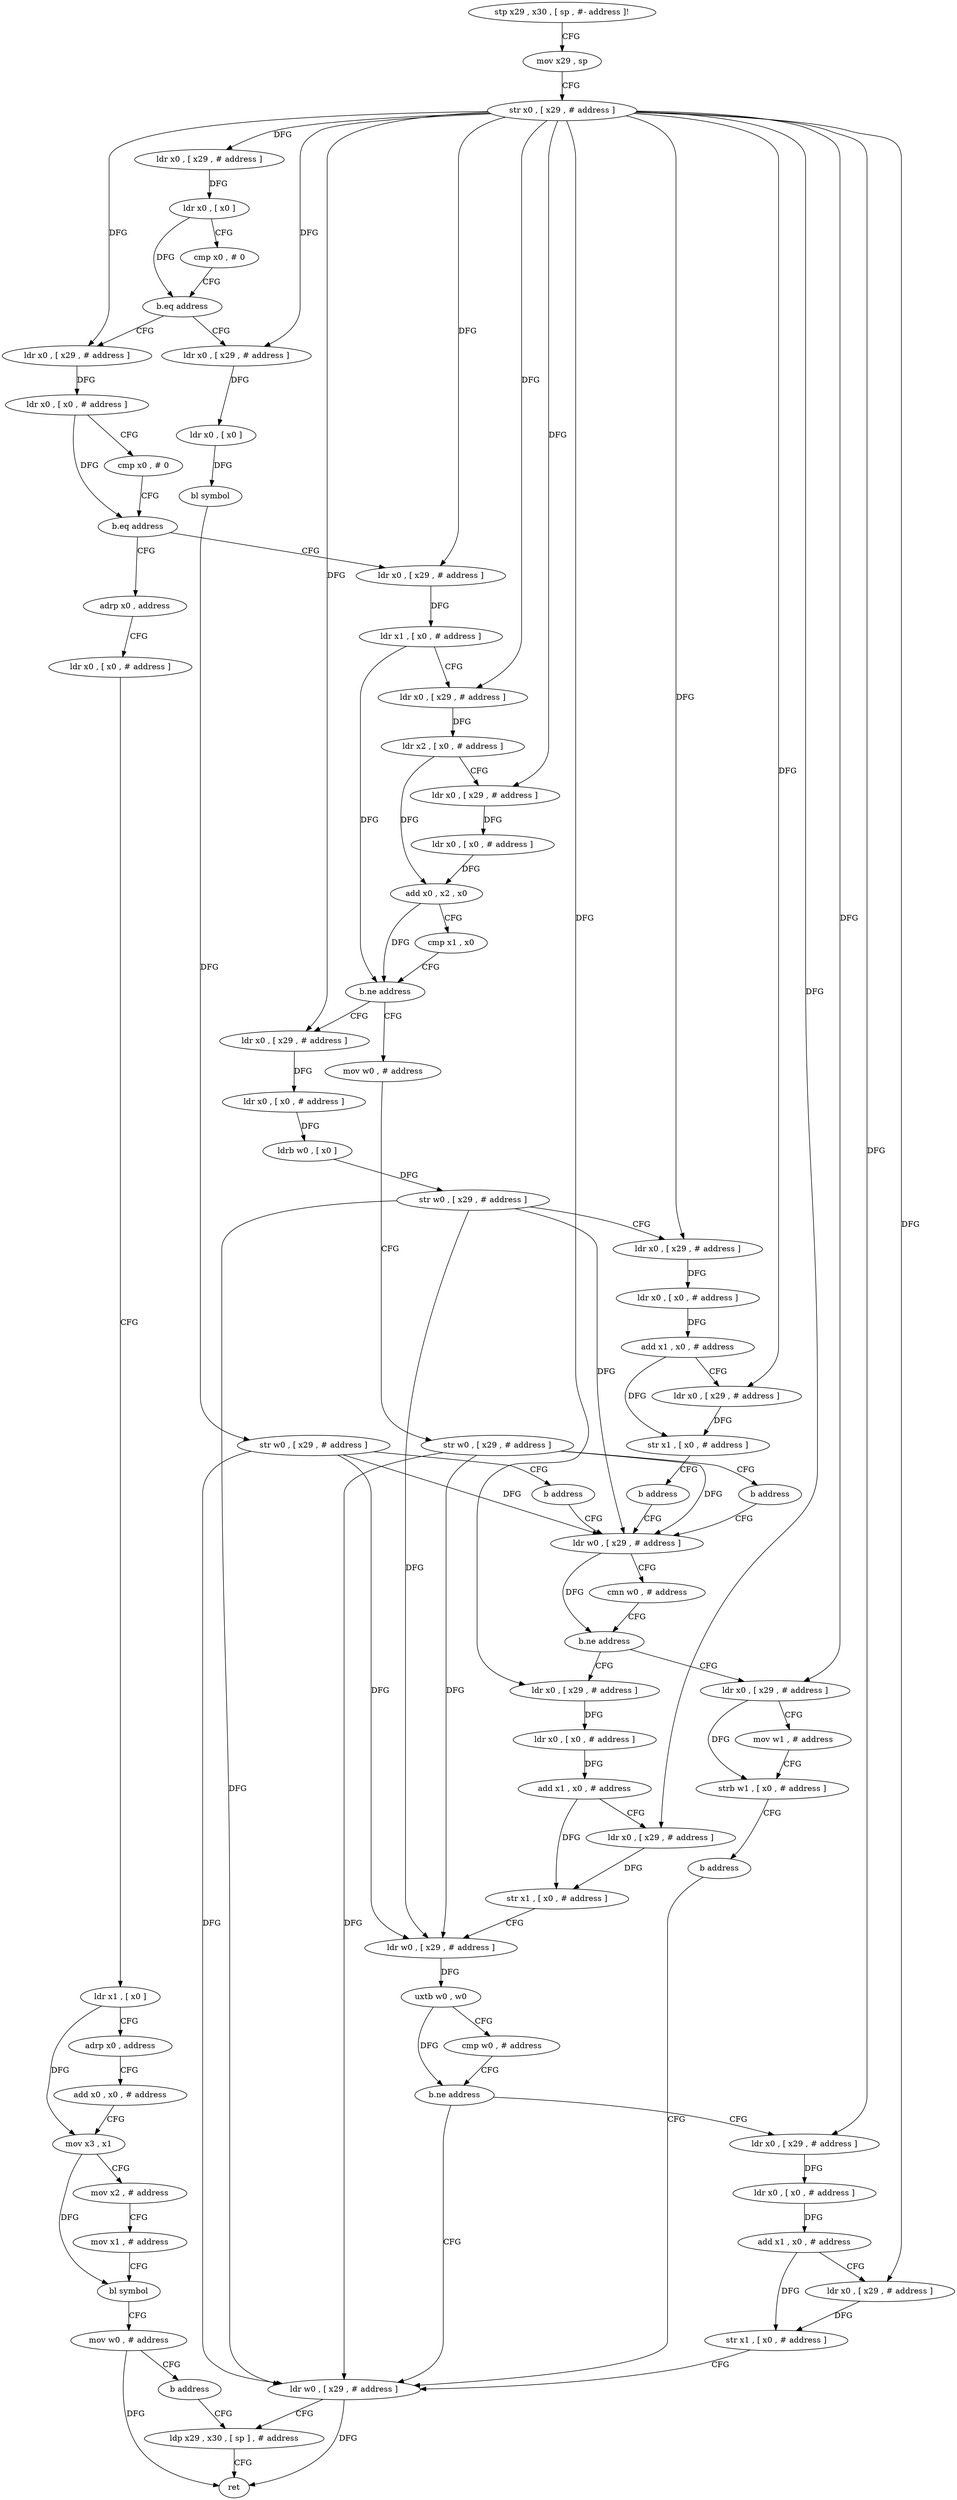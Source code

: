 digraph "func" {
"113920" [label = "stp x29 , x30 , [ sp , #- address ]!" ]
"113924" [label = "mov x29 , sp" ]
"113928" [label = "str x0 , [ x29 , # address ]" ]
"113932" [label = "ldr x0 , [ x29 , # address ]" ]
"113936" [label = "ldr x0 , [ x0 ]" ]
"113940" [label = "cmp x0 , # 0" ]
"113944" [label = "b.eq address" ]
"113968" [label = "ldr x0 , [ x29 , # address ]" ]
"113948" [label = "ldr x0 , [ x29 , # address ]" ]
"113972" [label = "ldr x0 , [ x0 , # address ]" ]
"113976" [label = "cmp x0 , # 0" ]
"113980" [label = "b.eq address" ]
"114072" [label = "adrp x0 , address" ]
"113984" [label = "ldr x0 , [ x29 , # address ]" ]
"113952" [label = "ldr x0 , [ x0 ]" ]
"113956" [label = "bl symbol" ]
"113960" [label = "str w0 , [ x29 , # address ]" ]
"113964" [label = "b address" ]
"114116" [label = "ldr w0 , [ x29 , # address ]" ]
"114076" [label = "ldr x0 , [ x0 , # address ]" ]
"114080" [label = "ldr x1 , [ x0 ]" ]
"114084" [label = "adrp x0 , address" ]
"114088" [label = "add x0 , x0 , # address" ]
"114092" [label = "mov x3 , x1" ]
"114096" [label = "mov x2 , # address" ]
"114100" [label = "mov x1 , # address" ]
"114104" [label = "bl symbol" ]
"114108" [label = "mov w0 , # address" ]
"114112" [label = "b address" ]
"114204" [label = "ldp x29 , x30 , [ sp ] , # address" ]
"113988" [label = "ldr x1 , [ x0 , # address ]" ]
"113992" [label = "ldr x0 , [ x29 , # address ]" ]
"113996" [label = "ldr x2 , [ x0 , # address ]" ]
"114000" [label = "ldr x0 , [ x29 , # address ]" ]
"114004" [label = "ldr x0 , [ x0 , # address ]" ]
"114008" [label = "add x0 , x2 , x0" ]
"114012" [label = "cmp x1 , x0" ]
"114016" [label = "b.ne address" ]
"114032" [label = "ldr x0 , [ x29 , # address ]" ]
"114020" [label = "mov w0 , # address" ]
"114120" [label = "cmn w0 , # address" ]
"114124" [label = "b.ne address" ]
"114144" [label = "ldr x0 , [ x29 , # address ]" ]
"114128" [label = "ldr x0 , [ x29 , # address ]" ]
"114208" [label = "ret" ]
"114036" [label = "ldr x0 , [ x0 , # address ]" ]
"114040" [label = "ldrb w0 , [ x0 ]" ]
"114044" [label = "str w0 , [ x29 , # address ]" ]
"114048" [label = "ldr x0 , [ x29 , # address ]" ]
"114052" [label = "ldr x0 , [ x0 , # address ]" ]
"114056" [label = "add x1 , x0 , # address" ]
"114060" [label = "ldr x0 , [ x29 , # address ]" ]
"114064" [label = "str x1 , [ x0 , # address ]" ]
"114068" [label = "b address" ]
"114024" [label = "str w0 , [ x29 , # address ]" ]
"114028" [label = "b address" ]
"114148" [label = "ldr x0 , [ x0 , # address ]" ]
"114152" [label = "add x1 , x0 , # address" ]
"114156" [label = "ldr x0 , [ x29 , # address ]" ]
"114160" [label = "str x1 , [ x0 , # address ]" ]
"114164" [label = "ldr w0 , [ x29 , # address ]" ]
"114168" [label = "uxtb w0 , w0" ]
"114172" [label = "cmp w0 , # address" ]
"114176" [label = "b.ne address" ]
"114200" [label = "ldr w0 , [ x29 , # address ]" ]
"114180" [label = "ldr x0 , [ x29 , # address ]" ]
"114132" [label = "mov w1 , # address" ]
"114136" [label = "strb w1 , [ x0 , # address ]" ]
"114140" [label = "b address" ]
"114184" [label = "ldr x0 , [ x0 , # address ]" ]
"114188" [label = "add x1 , x0 , # address" ]
"114192" [label = "ldr x0 , [ x29 , # address ]" ]
"114196" [label = "str x1 , [ x0 , # address ]" ]
"113920" -> "113924" [ label = "CFG" ]
"113924" -> "113928" [ label = "CFG" ]
"113928" -> "113932" [ label = "DFG" ]
"113928" -> "113968" [ label = "DFG" ]
"113928" -> "113948" [ label = "DFG" ]
"113928" -> "113984" [ label = "DFG" ]
"113928" -> "113992" [ label = "DFG" ]
"113928" -> "114000" [ label = "DFG" ]
"113928" -> "114032" [ label = "DFG" ]
"113928" -> "114048" [ label = "DFG" ]
"113928" -> "114060" [ label = "DFG" ]
"113928" -> "114144" [ label = "DFG" ]
"113928" -> "114156" [ label = "DFG" ]
"113928" -> "114128" [ label = "DFG" ]
"113928" -> "114180" [ label = "DFG" ]
"113928" -> "114192" [ label = "DFG" ]
"113932" -> "113936" [ label = "DFG" ]
"113936" -> "113940" [ label = "CFG" ]
"113936" -> "113944" [ label = "DFG" ]
"113940" -> "113944" [ label = "CFG" ]
"113944" -> "113968" [ label = "CFG" ]
"113944" -> "113948" [ label = "CFG" ]
"113968" -> "113972" [ label = "DFG" ]
"113948" -> "113952" [ label = "DFG" ]
"113972" -> "113976" [ label = "CFG" ]
"113972" -> "113980" [ label = "DFG" ]
"113976" -> "113980" [ label = "CFG" ]
"113980" -> "114072" [ label = "CFG" ]
"113980" -> "113984" [ label = "CFG" ]
"114072" -> "114076" [ label = "CFG" ]
"113984" -> "113988" [ label = "DFG" ]
"113952" -> "113956" [ label = "DFG" ]
"113956" -> "113960" [ label = "DFG" ]
"113960" -> "113964" [ label = "CFG" ]
"113960" -> "114116" [ label = "DFG" ]
"113960" -> "114164" [ label = "DFG" ]
"113960" -> "114200" [ label = "DFG" ]
"113964" -> "114116" [ label = "CFG" ]
"114116" -> "114120" [ label = "CFG" ]
"114116" -> "114124" [ label = "DFG" ]
"114076" -> "114080" [ label = "CFG" ]
"114080" -> "114084" [ label = "CFG" ]
"114080" -> "114092" [ label = "DFG" ]
"114084" -> "114088" [ label = "CFG" ]
"114088" -> "114092" [ label = "CFG" ]
"114092" -> "114096" [ label = "CFG" ]
"114092" -> "114104" [ label = "DFG" ]
"114096" -> "114100" [ label = "CFG" ]
"114100" -> "114104" [ label = "CFG" ]
"114104" -> "114108" [ label = "CFG" ]
"114108" -> "114112" [ label = "CFG" ]
"114108" -> "114208" [ label = "DFG" ]
"114112" -> "114204" [ label = "CFG" ]
"114204" -> "114208" [ label = "CFG" ]
"113988" -> "113992" [ label = "CFG" ]
"113988" -> "114016" [ label = "DFG" ]
"113992" -> "113996" [ label = "DFG" ]
"113996" -> "114000" [ label = "CFG" ]
"113996" -> "114008" [ label = "DFG" ]
"114000" -> "114004" [ label = "DFG" ]
"114004" -> "114008" [ label = "DFG" ]
"114008" -> "114012" [ label = "CFG" ]
"114008" -> "114016" [ label = "DFG" ]
"114012" -> "114016" [ label = "CFG" ]
"114016" -> "114032" [ label = "CFG" ]
"114016" -> "114020" [ label = "CFG" ]
"114032" -> "114036" [ label = "DFG" ]
"114020" -> "114024" [ label = "CFG" ]
"114120" -> "114124" [ label = "CFG" ]
"114124" -> "114144" [ label = "CFG" ]
"114124" -> "114128" [ label = "CFG" ]
"114144" -> "114148" [ label = "DFG" ]
"114128" -> "114132" [ label = "CFG" ]
"114128" -> "114136" [ label = "DFG" ]
"114036" -> "114040" [ label = "DFG" ]
"114040" -> "114044" [ label = "DFG" ]
"114044" -> "114048" [ label = "CFG" ]
"114044" -> "114116" [ label = "DFG" ]
"114044" -> "114164" [ label = "DFG" ]
"114044" -> "114200" [ label = "DFG" ]
"114048" -> "114052" [ label = "DFG" ]
"114052" -> "114056" [ label = "DFG" ]
"114056" -> "114060" [ label = "CFG" ]
"114056" -> "114064" [ label = "DFG" ]
"114060" -> "114064" [ label = "DFG" ]
"114064" -> "114068" [ label = "CFG" ]
"114068" -> "114116" [ label = "CFG" ]
"114024" -> "114028" [ label = "CFG" ]
"114024" -> "114116" [ label = "DFG" ]
"114024" -> "114164" [ label = "DFG" ]
"114024" -> "114200" [ label = "DFG" ]
"114028" -> "114116" [ label = "CFG" ]
"114148" -> "114152" [ label = "DFG" ]
"114152" -> "114156" [ label = "CFG" ]
"114152" -> "114160" [ label = "DFG" ]
"114156" -> "114160" [ label = "DFG" ]
"114160" -> "114164" [ label = "CFG" ]
"114164" -> "114168" [ label = "DFG" ]
"114168" -> "114172" [ label = "CFG" ]
"114168" -> "114176" [ label = "DFG" ]
"114172" -> "114176" [ label = "CFG" ]
"114176" -> "114200" [ label = "CFG" ]
"114176" -> "114180" [ label = "CFG" ]
"114200" -> "114204" [ label = "CFG" ]
"114200" -> "114208" [ label = "DFG" ]
"114180" -> "114184" [ label = "DFG" ]
"114132" -> "114136" [ label = "CFG" ]
"114136" -> "114140" [ label = "CFG" ]
"114140" -> "114200" [ label = "CFG" ]
"114184" -> "114188" [ label = "DFG" ]
"114188" -> "114192" [ label = "CFG" ]
"114188" -> "114196" [ label = "DFG" ]
"114192" -> "114196" [ label = "DFG" ]
"114196" -> "114200" [ label = "CFG" ]
}
